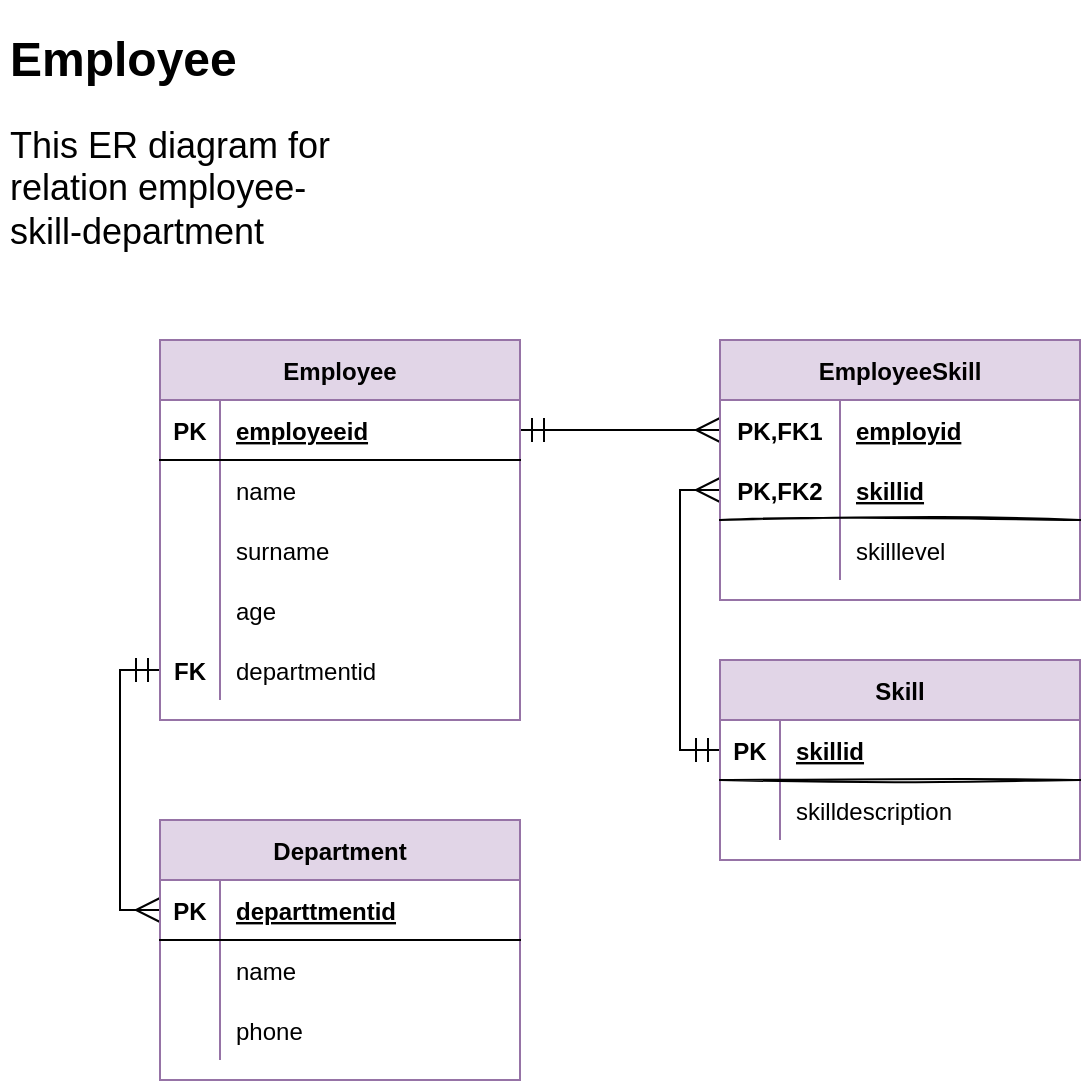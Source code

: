 <mxfile version="13.7.6" type="github">
  <diagram id="ap1NN5vQjw3dxnCP_roy" name="Page-1">
    <mxGraphModel dx="920" dy="855" grid="1" gridSize="10" guides="1" tooltips="1" connect="1" arrows="1" fold="1" page="1" pageScale="1" pageWidth="827" pageHeight="583" math="0" shadow="0">
      <root>
        <mxCell id="0" />
        <mxCell id="1" parent="0" />
        <mxCell id="o5PamqobD-m2SOwDLmNt-1" value="&lt;h1 style=&quot;font-size: 24px&quot;&gt;&lt;font style=&quot;font-size: 24px&quot;&gt;Employee&lt;/font&gt;&lt;/h1&gt;&lt;p style=&quot;font-size: 18px&quot;&gt;&lt;font style=&quot;font-size: 18px&quot;&gt;This ER diagram for relation employee-skill-department&lt;br&gt;&lt;/font&gt;&lt;/p&gt;" style="text;html=1;strokeColor=none;fillColor=none;spacing=5;spacingTop=-20;whiteSpace=wrap;overflow=hidden;rounded=0;sketch=0;" vertex="1" parent="1">
          <mxGeometry x="150" y="27" width="190" height="120" as="geometry" />
        </mxCell>
        <mxCell id="o5PamqobD-m2SOwDLmNt-237" style="rounded=0;orthogonalLoop=1;jettySize=auto;html=1;entryX=0;entryY=0.5;entryDx=0;entryDy=0;edgeStyle=orthogonalEdgeStyle;shadow=0;endArrow=ERmany;endFill=0;startArrow=ERmandOne;startFill=0;endSize=10;startSize=10;sketch=0;" edge="1" parent="1" source="o5PamqobD-m2SOwDLmNt-176" target="o5PamqobD-m2SOwDLmNt-183">
          <mxGeometry relative="1" as="geometry" />
        </mxCell>
        <mxCell id="o5PamqobD-m2SOwDLmNt-238" style="edgeStyle=orthogonalEdgeStyle;rounded=0;orthogonalLoop=1;jettySize=auto;html=1;entryX=0;entryY=0.5;entryDx=0;entryDy=0;endArrow=ERmany;endFill=0;startArrow=ERmandOne;startFill=0;endSize=10;startSize=10;sketch=0;" edge="1" parent="1" source="o5PamqobD-m2SOwDLmNt-225" target="o5PamqobD-m2SOwDLmNt-215">
          <mxGeometry relative="1" as="geometry" />
        </mxCell>
        <mxCell id="o5PamqobD-m2SOwDLmNt-239" style="edgeStyle=orthogonalEdgeStyle;rounded=0;orthogonalLoop=1;jettySize=auto;html=1;entryX=1;entryY=0.5;entryDx=0;entryDy=0;endArrow=ERmandOne;endFill=0;startArrow=ERmany;startFill=0;endSize=10;startSize=10;sketch=0;" edge="1" parent="1" source="o5PamqobD-m2SOwDLmNt-212" target="o5PamqobD-m2SOwDLmNt-164">
          <mxGeometry relative="1" as="geometry" />
        </mxCell>
        <mxCell id="o5PamqobD-m2SOwDLmNt-211" value="EmployeeSkill" style="shape=table;startSize=30;container=1;collapsible=1;childLayout=tableLayout;fixedRows=1;rowLines=0;fontStyle=1;align=center;resizeLast=1;fillColor=#e1d5e7;strokeColor=#9673a6;sketch=0;rounded=0;" vertex="1" parent="1">
          <mxGeometry x="510" y="187" width="180" height="130" as="geometry" />
        </mxCell>
        <mxCell id="o5PamqobD-m2SOwDLmNt-212" value="" style="shape=partialRectangle;collapsible=0;dropTarget=0;pointerEvents=0;fillColor=none;top=0;left=0;bottom=0;right=0;points=[[0,0.5],[1,0.5]];portConstraint=eastwest;sketch=1;" vertex="1" parent="o5PamqobD-m2SOwDLmNt-211">
          <mxGeometry y="30" width="180" height="30" as="geometry" />
        </mxCell>
        <mxCell id="o5PamqobD-m2SOwDLmNt-213" value="PK,FK1" style="shape=partialRectangle;connectable=0;fillColor=none;top=0;left=0;bottom=0;right=0;fontStyle=1;overflow=hidden;sketch=0;" vertex="1" parent="o5PamqobD-m2SOwDLmNt-212">
          <mxGeometry width="60" height="30" as="geometry" />
        </mxCell>
        <mxCell id="o5PamqobD-m2SOwDLmNt-214" value="employid" style="shape=partialRectangle;connectable=0;fillColor=none;top=0;left=0;bottom=0;right=0;align=left;spacingLeft=6;fontStyle=5;overflow=hidden;sketch=1;" vertex="1" parent="o5PamqobD-m2SOwDLmNt-212">
          <mxGeometry x="60" width="120" height="30" as="geometry" />
        </mxCell>
        <mxCell id="o5PamqobD-m2SOwDLmNt-215" value="" style="shape=partialRectangle;collapsible=0;dropTarget=0;pointerEvents=0;fillColor=none;top=0;left=0;bottom=1;right=0;points=[[0,0.5],[1,0.5]];portConstraint=eastwest;sketch=1;" vertex="1" parent="o5PamqobD-m2SOwDLmNt-211">
          <mxGeometry y="60" width="180" height="30" as="geometry" />
        </mxCell>
        <mxCell id="o5PamqobD-m2SOwDLmNt-216" value="PK,FK2" style="shape=partialRectangle;connectable=0;fillColor=none;top=0;left=0;bottom=0;right=0;fontStyle=1;overflow=hidden;sketch=0;" vertex="1" parent="o5PamqobD-m2SOwDLmNt-215">
          <mxGeometry width="60" height="30" as="geometry" />
        </mxCell>
        <mxCell id="o5PamqobD-m2SOwDLmNt-217" value="skillid" style="shape=partialRectangle;connectable=0;fillColor=none;top=0;left=0;bottom=0;right=0;align=left;spacingLeft=6;fontStyle=5;overflow=hidden;sketch=1;" vertex="1" parent="o5PamqobD-m2SOwDLmNt-215">
          <mxGeometry x="60" width="120" height="30" as="geometry" />
        </mxCell>
        <mxCell id="o5PamqobD-m2SOwDLmNt-218" value="" style="shape=partialRectangle;collapsible=0;dropTarget=0;pointerEvents=0;fillColor=none;top=0;left=0;bottom=0;right=0;points=[[0,0.5],[1,0.5]];portConstraint=eastwest;sketch=1;" vertex="1" parent="o5PamqobD-m2SOwDLmNt-211">
          <mxGeometry y="90" width="180" height="30" as="geometry" />
        </mxCell>
        <mxCell id="o5PamqobD-m2SOwDLmNt-219" value="" style="shape=partialRectangle;connectable=0;fillColor=none;top=0;left=0;bottom=0;right=0;editable=1;overflow=hidden;sketch=0;" vertex="1" parent="o5PamqobD-m2SOwDLmNt-218">
          <mxGeometry width="60" height="30" as="geometry" />
        </mxCell>
        <mxCell id="o5PamqobD-m2SOwDLmNt-220" value="skilllevel" style="shape=partialRectangle;connectable=0;fillColor=none;top=0;left=0;bottom=0;right=0;align=left;spacingLeft=6;overflow=hidden;sketch=1;" vertex="1" parent="o5PamqobD-m2SOwDLmNt-218">
          <mxGeometry x="60" width="120" height="30" as="geometry" />
        </mxCell>
        <mxCell id="o5PamqobD-m2SOwDLmNt-224" value="Skill" style="shape=table;startSize=30;container=1;collapsible=1;childLayout=tableLayout;fixedRows=1;rowLines=0;fontStyle=1;align=center;resizeLast=1;fillColor=#e1d5e7;strokeColor=#9673a6;sketch=0;rounded=0;" vertex="1" parent="1">
          <mxGeometry x="510" y="347" width="180" height="100" as="geometry" />
        </mxCell>
        <mxCell id="o5PamqobD-m2SOwDLmNt-225" value="" style="shape=partialRectangle;collapsible=0;dropTarget=0;pointerEvents=0;fillColor=none;top=0;left=0;bottom=1;right=0;points=[[0,0.5],[1,0.5]];portConstraint=eastwest;sketch=1;" vertex="1" parent="o5PamqobD-m2SOwDLmNt-224">
          <mxGeometry y="30" width="180" height="30" as="geometry" />
        </mxCell>
        <mxCell id="o5PamqobD-m2SOwDLmNt-226" value="PK" style="shape=partialRectangle;connectable=0;fillColor=none;top=0;left=0;bottom=0;right=0;fontStyle=1;overflow=hidden;sketch=0;" vertex="1" parent="o5PamqobD-m2SOwDLmNt-225">
          <mxGeometry width="30" height="30" as="geometry" />
        </mxCell>
        <mxCell id="o5PamqobD-m2SOwDLmNt-227" value="skillid" style="shape=partialRectangle;connectable=0;fillColor=none;top=0;left=0;bottom=0;right=0;align=left;spacingLeft=6;fontStyle=5;overflow=hidden;sketch=1;" vertex="1" parent="o5PamqobD-m2SOwDLmNt-225">
          <mxGeometry x="30" width="150" height="30" as="geometry" />
        </mxCell>
        <mxCell id="o5PamqobD-m2SOwDLmNt-228" value="" style="shape=partialRectangle;collapsible=0;dropTarget=0;pointerEvents=0;fillColor=none;top=0;left=0;bottom=0;right=0;points=[[0,0.5],[1,0.5]];portConstraint=eastwest;sketch=1;" vertex="1" parent="o5PamqobD-m2SOwDLmNt-224">
          <mxGeometry y="60" width="180" height="30" as="geometry" />
        </mxCell>
        <mxCell id="o5PamqobD-m2SOwDLmNt-229" value="" style="shape=partialRectangle;connectable=0;fillColor=none;top=0;left=0;bottom=0;right=0;editable=1;overflow=hidden;sketch=0;" vertex="1" parent="o5PamqobD-m2SOwDLmNt-228">
          <mxGeometry width="30" height="30" as="geometry" />
        </mxCell>
        <mxCell id="o5PamqobD-m2SOwDLmNt-230" value="skilldescription" style="shape=partialRectangle;connectable=0;fillColor=none;top=0;left=0;bottom=0;right=0;align=left;spacingLeft=6;overflow=hidden;sketch=1;" vertex="1" parent="o5PamqobD-m2SOwDLmNt-228">
          <mxGeometry x="30" width="150" height="30" as="geometry" />
        </mxCell>
        <mxCell id="o5PamqobD-m2SOwDLmNt-163" value="Employee" style="shape=table;startSize=30;container=1;collapsible=1;childLayout=tableLayout;fixedRows=1;rowLines=0;fontStyle=1;align=center;resizeLast=1;fillColor=#e1d5e7;strokeColor=#9673a6;shadow=0;sketch=0;rounded=0;" vertex="1" parent="1">
          <mxGeometry x="230" y="187" width="180" height="190" as="geometry" />
        </mxCell>
        <mxCell id="o5PamqobD-m2SOwDLmNt-164" value="" style="shape=partialRectangle;collapsible=0;dropTarget=0;pointerEvents=0;fillColor=none;top=0;left=0;bottom=1;right=0;points=[[0,0.5],[1,0.5]];portConstraint=eastwest;sketch=0;" vertex="1" parent="o5PamqobD-m2SOwDLmNt-163">
          <mxGeometry y="30" width="180" height="30" as="geometry" />
        </mxCell>
        <mxCell id="o5PamqobD-m2SOwDLmNt-165" value="PK" style="shape=partialRectangle;connectable=0;fillColor=none;top=0;left=0;bottom=0;right=0;fontStyle=1;overflow=hidden;sketch=0;" vertex="1" parent="o5PamqobD-m2SOwDLmNt-164">
          <mxGeometry width="30" height="30" as="geometry" />
        </mxCell>
        <mxCell id="o5PamqobD-m2SOwDLmNt-166" value="employeeid" style="shape=partialRectangle;connectable=0;fillColor=none;top=0;left=0;bottom=0;right=0;align=left;spacingLeft=6;fontStyle=5;overflow=hidden;sketch=0;" vertex="1" parent="o5PamqobD-m2SOwDLmNt-164">
          <mxGeometry x="30" width="150" height="30" as="geometry" />
        </mxCell>
        <mxCell id="o5PamqobD-m2SOwDLmNt-167" value="" style="shape=partialRectangle;collapsible=0;dropTarget=0;pointerEvents=0;fillColor=none;top=0;left=0;bottom=0;right=0;points=[[0,0.5],[1,0.5]];portConstraint=eastwest;sketch=0;" vertex="1" parent="o5PamqobD-m2SOwDLmNt-163">
          <mxGeometry y="60" width="180" height="30" as="geometry" />
        </mxCell>
        <mxCell id="o5PamqobD-m2SOwDLmNt-168" value="" style="shape=partialRectangle;connectable=0;fillColor=none;top=0;left=0;bottom=0;right=0;editable=1;overflow=hidden;sketch=0;" vertex="1" parent="o5PamqobD-m2SOwDLmNt-167">
          <mxGeometry width="30" height="30" as="geometry" />
        </mxCell>
        <mxCell id="o5PamqobD-m2SOwDLmNt-169" value="name" style="shape=partialRectangle;connectable=0;fillColor=none;top=0;left=0;bottom=0;right=0;align=left;spacingLeft=6;overflow=hidden;sketch=0;" vertex="1" parent="o5PamqobD-m2SOwDLmNt-167">
          <mxGeometry x="30" width="150" height="30" as="geometry" />
        </mxCell>
        <mxCell id="o5PamqobD-m2SOwDLmNt-170" value="" style="shape=partialRectangle;collapsible=0;dropTarget=0;pointerEvents=0;fillColor=none;top=0;left=0;bottom=0;right=0;points=[[0,0.5],[1,0.5]];portConstraint=eastwest;sketch=0;" vertex="1" parent="o5PamqobD-m2SOwDLmNt-163">
          <mxGeometry y="90" width="180" height="30" as="geometry" />
        </mxCell>
        <mxCell id="o5PamqobD-m2SOwDLmNt-171" value="" style="shape=partialRectangle;connectable=0;fillColor=none;top=0;left=0;bottom=0;right=0;editable=1;overflow=hidden;sketch=0;" vertex="1" parent="o5PamqobD-m2SOwDLmNt-170">
          <mxGeometry width="30" height="30" as="geometry" />
        </mxCell>
        <mxCell id="o5PamqobD-m2SOwDLmNt-172" value="surname" style="shape=partialRectangle;connectable=0;fillColor=none;top=0;left=0;bottom=0;right=0;align=left;spacingLeft=6;overflow=hidden;sketch=0;" vertex="1" parent="o5PamqobD-m2SOwDLmNt-170">
          <mxGeometry x="30" width="150" height="30" as="geometry" />
        </mxCell>
        <mxCell id="o5PamqobD-m2SOwDLmNt-173" value="" style="shape=partialRectangle;collapsible=0;dropTarget=0;pointerEvents=0;fillColor=none;top=0;left=0;bottom=0;right=0;points=[[0,0.5],[1,0.5]];portConstraint=eastwest;sketch=0;" vertex="1" parent="o5PamqobD-m2SOwDLmNt-163">
          <mxGeometry y="120" width="180" height="30" as="geometry" />
        </mxCell>
        <mxCell id="o5PamqobD-m2SOwDLmNt-174" value="" style="shape=partialRectangle;connectable=0;fillColor=none;top=0;left=0;bottom=0;right=0;editable=1;overflow=hidden;sketch=0;" vertex="1" parent="o5PamqobD-m2SOwDLmNt-173">
          <mxGeometry width="30" height="30" as="geometry" />
        </mxCell>
        <mxCell id="o5PamqobD-m2SOwDLmNt-175" value="age" style="shape=partialRectangle;connectable=0;fillColor=none;top=0;left=0;bottom=0;right=0;align=left;spacingLeft=6;overflow=hidden;sketch=0;" vertex="1" parent="o5PamqobD-m2SOwDLmNt-173">
          <mxGeometry x="30" width="150" height="30" as="geometry" />
        </mxCell>
        <mxCell id="o5PamqobD-m2SOwDLmNt-176" value="" style="shape=partialRectangle;collapsible=0;dropTarget=0;pointerEvents=0;fillColor=none;top=0;left=0;bottom=0;right=0;points=[[0,0.5],[1,0.5]];portConstraint=eastwest;sketch=0;" vertex="1" parent="o5PamqobD-m2SOwDLmNt-163">
          <mxGeometry y="150" width="180" height="30" as="geometry" />
        </mxCell>
        <mxCell id="o5PamqobD-m2SOwDLmNt-177" value="FK" style="shape=partialRectangle;connectable=0;fillColor=none;top=0;left=0;bottom=0;right=0;editable=1;overflow=hidden;fontStyle=1;sketch=0;" vertex="1" parent="o5PamqobD-m2SOwDLmNt-176">
          <mxGeometry width="30" height="30" as="geometry" />
        </mxCell>
        <mxCell id="o5PamqobD-m2SOwDLmNt-178" value="departmentid" style="shape=partialRectangle;connectable=0;fillColor=none;top=0;left=0;bottom=0;right=0;align=left;spacingLeft=6;overflow=hidden;sketch=0;" vertex="1" parent="o5PamqobD-m2SOwDLmNt-176">
          <mxGeometry x="30" width="150" height="30" as="geometry" />
        </mxCell>
        <mxCell id="o5PamqobD-m2SOwDLmNt-182" value="Department" style="shape=table;startSize=30;container=1;collapsible=1;childLayout=tableLayout;fixedRows=1;rowLines=0;fontStyle=1;align=center;resizeLast=1;fillColor=#e1d5e7;strokeColor=#9673a6;sketch=0;rounded=0;" vertex="1" parent="1">
          <mxGeometry x="230" y="427" width="180" height="130" as="geometry" />
        </mxCell>
        <mxCell id="o5PamqobD-m2SOwDLmNt-183" value="" style="shape=partialRectangle;collapsible=0;dropTarget=0;pointerEvents=0;fillColor=none;top=0;left=0;bottom=1;right=0;points=[[0,0.5],[1,0.5]];portConstraint=eastwest;sketch=0;" vertex="1" parent="o5PamqobD-m2SOwDLmNt-182">
          <mxGeometry y="30" width="180" height="30" as="geometry" />
        </mxCell>
        <mxCell id="o5PamqobD-m2SOwDLmNt-184" value="PK" style="shape=partialRectangle;connectable=0;fillColor=none;top=0;left=0;bottom=0;right=0;fontStyle=1;overflow=hidden;sketch=0;" vertex="1" parent="o5PamqobD-m2SOwDLmNt-183">
          <mxGeometry width="30" height="30" as="geometry" />
        </mxCell>
        <mxCell id="o5PamqobD-m2SOwDLmNt-185" value="departtmentid" style="shape=partialRectangle;connectable=0;fillColor=none;top=0;left=0;bottom=0;right=0;align=left;spacingLeft=6;fontStyle=5;overflow=hidden;sketch=0;" vertex="1" parent="o5PamqobD-m2SOwDLmNt-183">
          <mxGeometry x="30" width="150" height="30" as="geometry" />
        </mxCell>
        <mxCell id="o5PamqobD-m2SOwDLmNt-186" value="" style="shape=partialRectangle;collapsible=0;dropTarget=0;pointerEvents=0;fillColor=none;top=0;left=0;bottom=0;right=0;points=[[0,0.5],[1,0.5]];portConstraint=eastwest;sketch=0;" vertex="1" parent="o5PamqobD-m2SOwDLmNt-182">
          <mxGeometry y="60" width="180" height="30" as="geometry" />
        </mxCell>
        <mxCell id="o5PamqobD-m2SOwDLmNt-187" value="" style="shape=partialRectangle;connectable=0;fillColor=none;top=0;left=0;bottom=0;right=0;editable=1;overflow=hidden;sketch=0;" vertex="1" parent="o5PamqobD-m2SOwDLmNt-186">
          <mxGeometry width="30" height="30" as="geometry" />
        </mxCell>
        <mxCell id="o5PamqobD-m2SOwDLmNt-188" value="name" style="shape=partialRectangle;connectable=0;fillColor=none;top=0;left=0;bottom=0;right=0;align=left;spacingLeft=6;overflow=hidden;sketch=0;" vertex="1" parent="o5PamqobD-m2SOwDLmNt-186">
          <mxGeometry x="30" width="150" height="30" as="geometry" />
        </mxCell>
        <mxCell id="o5PamqobD-m2SOwDLmNt-189" value="" style="shape=partialRectangle;collapsible=0;dropTarget=0;pointerEvents=0;fillColor=none;top=0;left=0;bottom=0;right=0;points=[[0,0.5],[1,0.5]];portConstraint=eastwest;sketch=0;" vertex="1" parent="o5PamqobD-m2SOwDLmNt-182">
          <mxGeometry y="90" width="180" height="30" as="geometry" />
        </mxCell>
        <mxCell id="o5PamqobD-m2SOwDLmNt-190" value="" style="shape=partialRectangle;connectable=0;fillColor=none;top=0;left=0;bottom=0;right=0;editable=1;overflow=hidden;sketch=0;" vertex="1" parent="o5PamqobD-m2SOwDLmNt-189">
          <mxGeometry width="30" height="30" as="geometry" />
        </mxCell>
        <mxCell id="o5PamqobD-m2SOwDLmNt-191" value="phone" style="shape=partialRectangle;connectable=0;fillColor=none;top=0;left=0;bottom=0;right=0;align=left;spacingLeft=6;overflow=hidden;sketch=0;" vertex="1" parent="o5PamqobD-m2SOwDLmNt-189">
          <mxGeometry x="30" width="150" height="30" as="geometry" />
        </mxCell>
      </root>
    </mxGraphModel>
  </diagram>
</mxfile>
